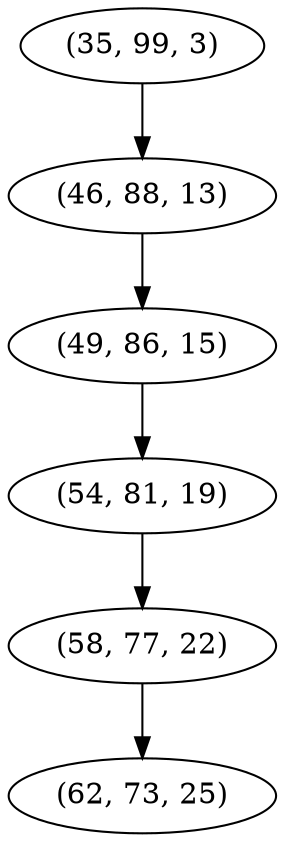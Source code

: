 digraph tree {
    "(35, 99, 3)";
    "(46, 88, 13)";
    "(49, 86, 15)";
    "(54, 81, 19)";
    "(58, 77, 22)";
    "(62, 73, 25)";
    "(35, 99, 3)" -> "(46, 88, 13)";
    "(46, 88, 13)" -> "(49, 86, 15)";
    "(49, 86, 15)" -> "(54, 81, 19)";
    "(54, 81, 19)" -> "(58, 77, 22)";
    "(58, 77, 22)" -> "(62, 73, 25)";
}
